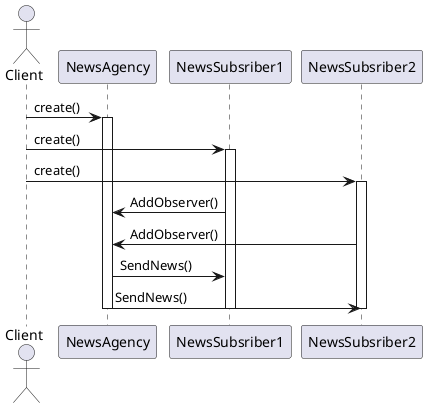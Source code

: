 @startuml ProxySequenceDiagram

actor Client

Client->NewsAgency: create()
activate NewsAgency

Client->NewsSubsriber1: create()
activate NewsSubsriber1

Client->NewsSubsriber2: create()
activate NewsSubsriber2

NewsSubsriber1->NewsAgency: AddObserver()
NewsSubsriber2->NewsAgency:AddObserver()

NewsAgency -> NewsSubsriber1: SendNews()
NewsAgency -> NewsSubsriber2: SendNews()

deactivate NewsAgency
deactivate NewsSubsriber1
deactivate NewsSubsriber2

@enduml